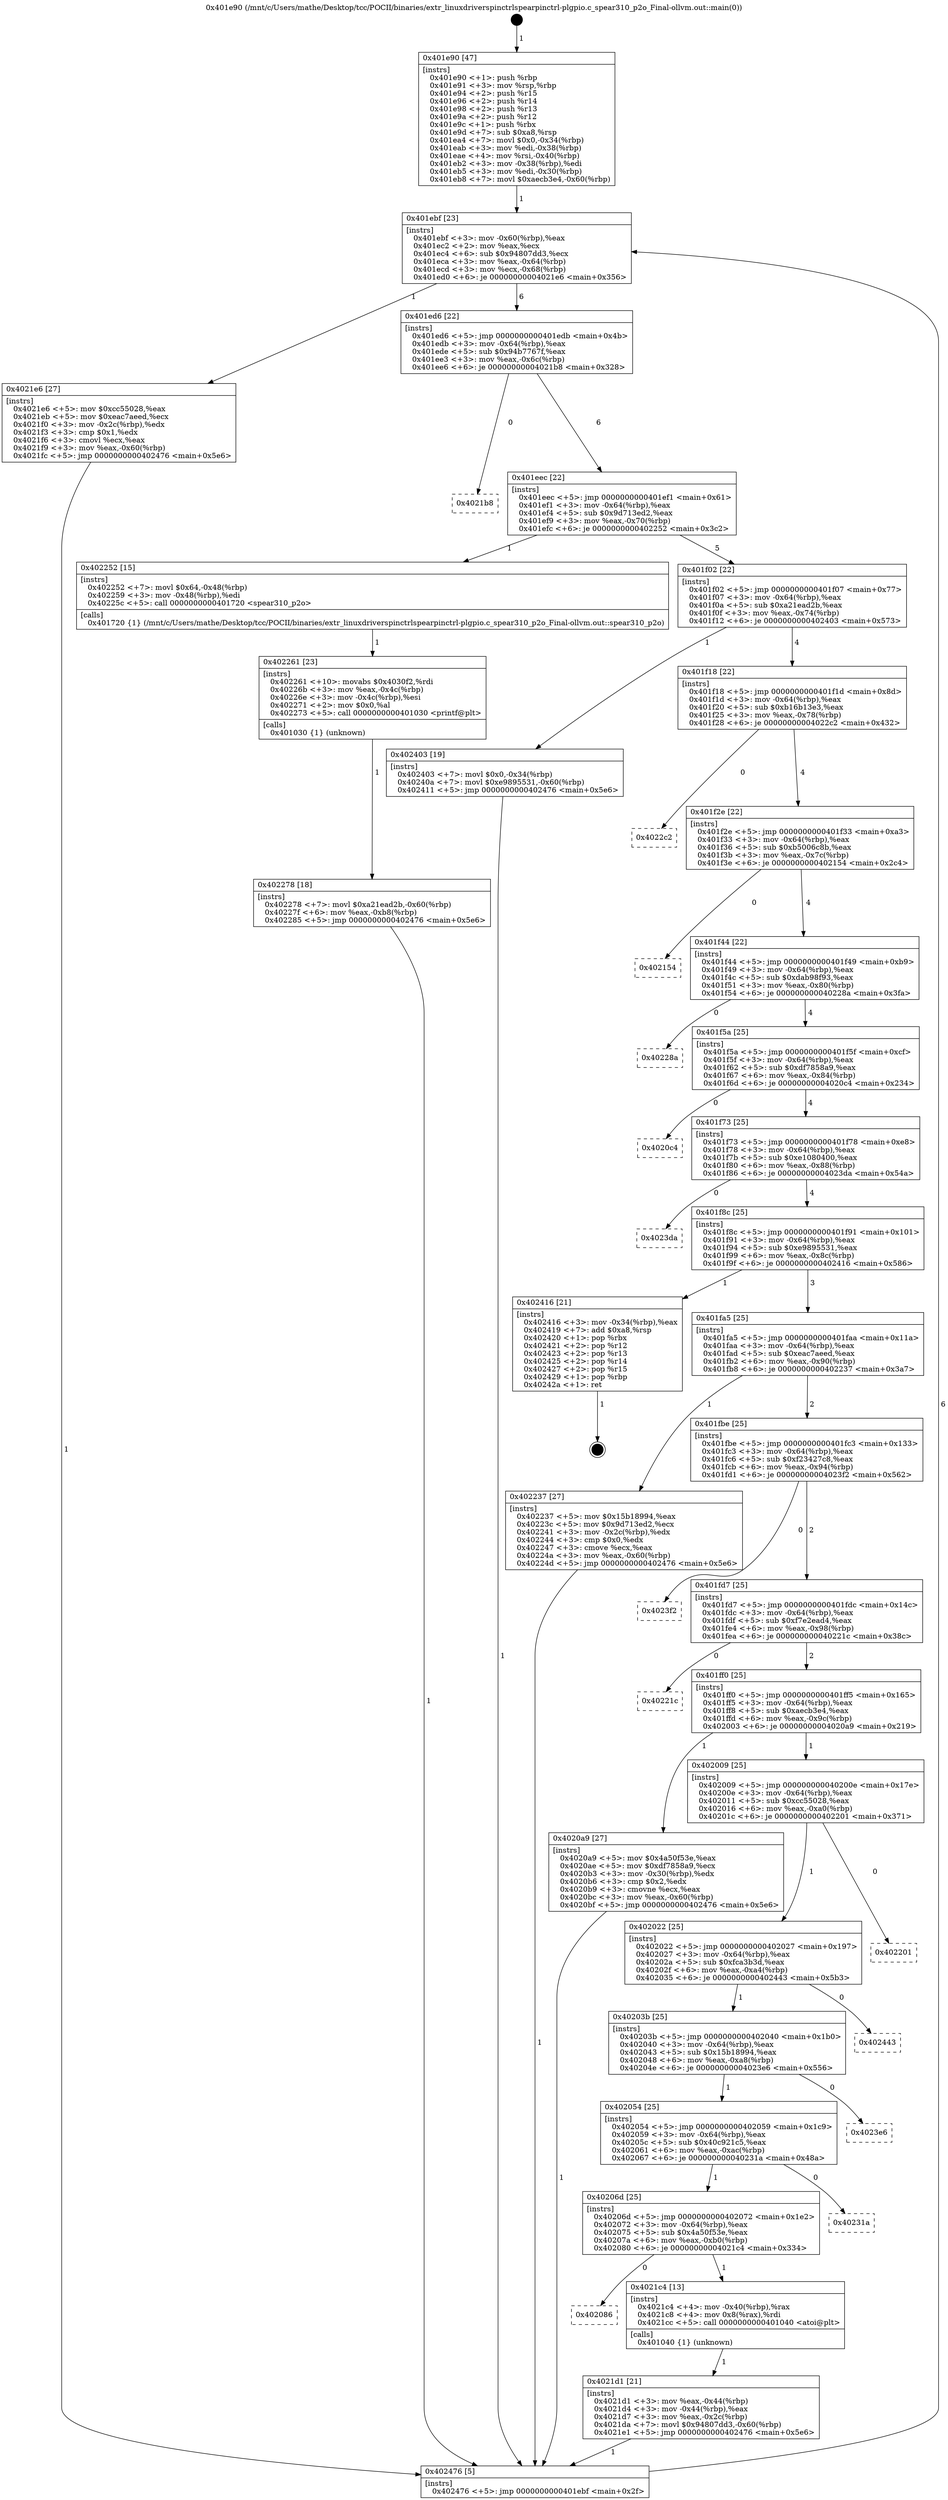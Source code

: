digraph "0x401e90" {
  label = "0x401e90 (/mnt/c/Users/mathe/Desktop/tcc/POCII/binaries/extr_linuxdriverspinctrlspearpinctrl-plgpio.c_spear310_p2o_Final-ollvm.out::main(0))"
  labelloc = "t"
  node[shape=record]

  Entry [label="",width=0.3,height=0.3,shape=circle,fillcolor=black,style=filled]
  "0x401ebf" [label="{
     0x401ebf [23]\l
     | [instrs]\l
     &nbsp;&nbsp;0x401ebf \<+3\>: mov -0x60(%rbp),%eax\l
     &nbsp;&nbsp;0x401ec2 \<+2\>: mov %eax,%ecx\l
     &nbsp;&nbsp;0x401ec4 \<+6\>: sub $0x94807dd3,%ecx\l
     &nbsp;&nbsp;0x401eca \<+3\>: mov %eax,-0x64(%rbp)\l
     &nbsp;&nbsp;0x401ecd \<+3\>: mov %ecx,-0x68(%rbp)\l
     &nbsp;&nbsp;0x401ed0 \<+6\>: je 00000000004021e6 \<main+0x356\>\l
  }"]
  "0x4021e6" [label="{
     0x4021e6 [27]\l
     | [instrs]\l
     &nbsp;&nbsp;0x4021e6 \<+5\>: mov $0xcc55028,%eax\l
     &nbsp;&nbsp;0x4021eb \<+5\>: mov $0xeac7aeed,%ecx\l
     &nbsp;&nbsp;0x4021f0 \<+3\>: mov -0x2c(%rbp),%edx\l
     &nbsp;&nbsp;0x4021f3 \<+3\>: cmp $0x1,%edx\l
     &nbsp;&nbsp;0x4021f6 \<+3\>: cmovl %ecx,%eax\l
     &nbsp;&nbsp;0x4021f9 \<+3\>: mov %eax,-0x60(%rbp)\l
     &nbsp;&nbsp;0x4021fc \<+5\>: jmp 0000000000402476 \<main+0x5e6\>\l
  }"]
  "0x401ed6" [label="{
     0x401ed6 [22]\l
     | [instrs]\l
     &nbsp;&nbsp;0x401ed6 \<+5\>: jmp 0000000000401edb \<main+0x4b\>\l
     &nbsp;&nbsp;0x401edb \<+3\>: mov -0x64(%rbp),%eax\l
     &nbsp;&nbsp;0x401ede \<+5\>: sub $0x94b7767f,%eax\l
     &nbsp;&nbsp;0x401ee3 \<+3\>: mov %eax,-0x6c(%rbp)\l
     &nbsp;&nbsp;0x401ee6 \<+6\>: je 00000000004021b8 \<main+0x328\>\l
  }"]
  Exit [label="",width=0.3,height=0.3,shape=circle,fillcolor=black,style=filled,peripheries=2]
  "0x4021b8" [label="{
     0x4021b8\l
  }", style=dashed]
  "0x401eec" [label="{
     0x401eec [22]\l
     | [instrs]\l
     &nbsp;&nbsp;0x401eec \<+5\>: jmp 0000000000401ef1 \<main+0x61\>\l
     &nbsp;&nbsp;0x401ef1 \<+3\>: mov -0x64(%rbp),%eax\l
     &nbsp;&nbsp;0x401ef4 \<+5\>: sub $0x9d713ed2,%eax\l
     &nbsp;&nbsp;0x401ef9 \<+3\>: mov %eax,-0x70(%rbp)\l
     &nbsp;&nbsp;0x401efc \<+6\>: je 0000000000402252 \<main+0x3c2\>\l
  }"]
  "0x402278" [label="{
     0x402278 [18]\l
     | [instrs]\l
     &nbsp;&nbsp;0x402278 \<+7\>: movl $0xa21ead2b,-0x60(%rbp)\l
     &nbsp;&nbsp;0x40227f \<+6\>: mov %eax,-0xb8(%rbp)\l
     &nbsp;&nbsp;0x402285 \<+5\>: jmp 0000000000402476 \<main+0x5e6\>\l
  }"]
  "0x402252" [label="{
     0x402252 [15]\l
     | [instrs]\l
     &nbsp;&nbsp;0x402252 \<+7\>: movl $0x64,-0x48(%rbp)\l
     &nbsp;&nbsp;0x402259 \<+3\>: mov -0x48(%rbp),%edi\l
     &nbsp;&nbsp;0x40225c \<+5\>: call 0000000000401720 \<spear310_p2o\>\l
     | [calls]\l
     &nbsp;&nbsp;0x401720 \{1\} (/mnt/c/Users/mathe/Desktop/tcc/POCII/binaries/extr_linuxdriverspinctrlspearpinctrl-plgpio.c_spear310_p2o_Final-ollvm.out::spear310_p2o)\l
  }"]
  "0x401f02" [label="{
     0x401f02 [22]\l
     | [instrs]\l
     &nbsp;&nbsp;0x401f02 \<+5\>: jmp 0000000000401f07 \<main+0x77\>\l
     &nbsp;&nbsp;0x401f07 \<+3\>: mov -0x64(%rbp),%eax\l
     &nbsp;&nbsp;0x401f0a \<+5\>: sub $0xa21ead2b,%eax\l
     &nbsp;&nbsp;0x401f0f \<+3\>: mov %eax,-0x74(%rbp)\l
     &nbsp;&nbsp;0x401f12 \<+6\>: je 0000000000402403 \<main+0x573\>\l
  }"]
  "0x402261" [label="{
     0x402261 [23]\l
     | [instrs]\l
     &nbsp;&nbsp;0x402261 \<+10\>: movabs $0x4030f2,%rdi\l
     &nbsp;&nbsp;0x40226b \<+3\>: mov %eax,-0x4c(%rbp)\l
     &nbsp;&nbsp;0x40226e \<+3\>: mov -0x4c(%rbp),%esi\l
     &nbsp;&nbsp;0x402271 \<+2\>: mov $0x0,%al\l
     &nbsp;&nbsp;0x402273 \<+5\>: call 0000000000401030 \<printf@plt\>\l
     | [calls]\l
     &nbsp;&nbsp;0x401030 \{1\} (unknown)\l
  }"]
  "0x402403" [label="{
     0x402403 [19]\l
     | [instrs]\l
     &nbsp;&nbsp;0x402403 \<+7\>: movl $0x0,-0x34(%rbp)\l
     &nbsp;&nbsp;0x40240a \<+7\>: movl $0xe9895531,-0x60(%rbp)\l
     &nbsp;&nbsp;0x402411 \<+5\>: jmp 0000000000402476 \<main+0x5e6\>\l
  }"]
  "0x401f18" [label="{
     0x401f18 [22]\l
     | [instrs]\l
     &nbsp;&nbsp;0x401f18 \<+5\>: jmp 0000000000401f1d \<main+0x8d\>\l
     &nbsp;&nbsp;0x401f1d \<+3\>: mov -0x64(%rbp),%eax\l
     &nbsp;&nbsp;0x401f20 \<+5\>: sub $0xb16b13e3,%eax\l
     &nbsp;&nbsp;0x401f25 \<+3\>: mov %eax,-0x78(%rbp)\l
     &nbsp;&nbsp;0x401f28 \<+6\>: je 00000000004022c2 \<main+0x432\>\l
  }"]
  "0x4021d1" [label="{
     0x4021d1 [21]\l
     | [instrs]\l
     &nbsp;&nbsp;0x4021d1 \<+3\>: mov %eax,-0x44(%rbp)\l
     &nbsp;&nbsp;0x4021d4 \<+3\>: mov -0x44(%rbp),%eax\l
     &nbsp;&nbsp;0x4021d7 \<+3\>: mov %eax,-0x2c(%rbp)\l
     &nbsp;&nbsp;0x4021da \<+7\>: movl $0x94807dd3,-0x60(%rbp)\l
     &nbsp;&nbsp;0x4021e1 \<+5\>: jmp 0000000000402476 \<main+0x5e6\>\l
  }"]
  "0x4022c2" [label="{
     0x4022c2\l
  }", style=dashed]
  "0x401f2e" [label="{
     0x401f2e [22]\l
     | [instrs]\l
     &nbsp;&nbsp;0x401f2e \<+5\>: jmp 0000000000401f33 \<main+0xa3\>\l
     &nbsp;&nbsp;0x401f33 \<+3\>: mov -0x64(%rbp),%eax\l
     &nbsp;&nbsp;0x401f36 \<+5\>: sub $0xb5006c8b,%eax\l
     &nbsp;&nbsp;0x401f3b \<+3\>: mov %eax,-0x7c(%rbp)\l
     &nbsp;&nbsp;0x401f3e \<+6\>: je 0000000000402154 \<main+0x2c4\>\l
  }"]
  "0x402086" [label="{
     0x402086\l
  }", style=dashed]
  "0x402154" [label="{
     0x402154\l
  }", style=dashed]
  "0x401f44" [label="{
     0x401f44 [22]\l
     | [instrs]\l
     &nbsp;&nbsp;0x401f44 \<+5\>: jmp 0000000000401f49 \<main+0xb9\>\l
     &nbsp;&nbsp;0x401f49 \<+3\>: mov -0x64(%rbp),%eax\l
     &nbsp;&nbsp;0x401f4c \<+5\>: sub $0xdab98f93,%eax\l
     &nbsp;&nbsp;0x401f51 \<+3\>: mov %eax,-0x80(%rbp)\l
     &nbsp;&nbsp;0x401f54 \<+6\>: je 000000000040228a \<main+0x3fa\>\l
  }"]
  "0x4021c4" [label="{
     0x4021c4 [13]\l
     | [instrs]\l
     &nbsp;&nbsp;0x4021c4 \<+4\>: mov -0x40(%rbp),%rax\l
     &nbsp;&nbsp;0x4021c8 \<+4\>: mov 0x8(%rax),%rdi\l
     &nbsp;&nbsp;0x4021cc \<+5\>: call 0000000000401040 \<atoi@plt\>\l
     | [calls]\l
     &nbsp;&nbsp;0x401040 \{1\} (unknown)\l
  }"]
  "0x40228a" [label="{
     0x40228a\l
  }", style=dashed]
  "0x401f5a" [label="{
     0x401f5a [25]\l
     | [instrs]\l
     &nbsp;&nbsp;0x401f5a \<+5\>: jmp 0000000000401f5f \<main+0xcf\>\l
     &nbsp;&nbsp;0x401f5f \<+3\>: mov -0x64(%rbp),%eax\l
     &nbsp;&nbsp;0x401f62 \<+5\>: sub $0xdf7858a9,%eax\l
     &nbsp;&nbsp;0x401f67 \<+6\>: mov %eax,-0x84(%rbp)\l
     &nbsp;&nbsp;0x401f6d \<+6\>: je 00000000004020c4 \<main+0x234\>\l
  }"]
  "0x40206d" [label="{
     0x40206d [25]\l
     | [instrs]\l
     &nbsp;&nbsp;0x40206d \<+5\>: jmp 0000000000402072 \<main+0x1e2\>\l
     &nbsp;&nbsp;0x402072 \<+3\>: mov -0x64(%rbp),%eax\l
     &nbsp;&nbsp;0x402075 \<+5\>: sub $0x4a50f53e,%eax\l
     &nbsp;&nbsp;0x40207a \<+6\>: mov %eax,-0xb0(%rbp)\l
     &nbsp;&nbsp;0x402080 \<+6\>: je 00000000004021c4 \<main+0x334\>\l
  }"]
  "0x4020c4" [label="{
     0x4020c4\l
  }", style=dashed]
  "0x401f73" [label="{
     0x401f73 [25]\l
     | [instrs]\l
     &nbsp;&nbsp;0x401f73 \<+5\>: jmp 0000000000401f78 \<main+0xe8\>\l
     &nbsp;&nbsp;0x401f78 \<+3\>: mov -0x64(%rbp),%eax\l
     &nbsp;&nbsp;0x401f7b \<+5\>: sub $0xe1080400,%eax\l
     &nbsp;&nbsp;0x401f80 \<+6\>: mov %eax,-0x88(%rbp)\l
     &nbsp;&nbsp;0x401f86 \<+6\>: je 00000000004023da \<main+0x54a\>\l
  }"]
  "0x40231a" [label="{
     0x40231a\l
  }", style=dashed]
  "0x4023da" [label="{
     0x4023da\l
  }", style=dashed]
  "0x401f8c" [label="{
     0x401f8c [25]\l
     | [instrs]\l
     &nbsp;&nbsp;0x401f8c \<+5\>: jmp 0000000000401f91 \<main+0x101\>\l
     &nbsp;&nbsp;0x401f91 \<+3\>: mov -0x64(%rbp),%eax\l
     &nbsp;&nbsp;0x401f94 \<+5\>: sub $0xe9895531,%eax\l
     &nbsp;&nbsp;0x401f99 \<+6\>: mov %eax,-0x8c(%rbp)\l
     &nbsp;&nbsp;0x401f9f \<+6\>: je 0000000000402416 \<main+0x586\>\l
  }"]
  "0x402054" [label="{
     0x402054 [25]\l
     | [instrs]\l
     &nbsp;&nbsp;0x402054 \<+5\>: jmp 0000000000402059 \<main+0x1c9\>\l
     &nbsp;&nbsp;0x402059 \<+3\>: mov -0x64(%rbp),%eax\l
     &nbsp;&nbsp;0x40205c \<+5\>: sub $0x40c921c5,%eax\l
     &nbsp;&nbsp;0x402061 \<+6\>: mov %eax,-0xac(%rbp)\l
     &nbsp;&nbsp;0x402067 \<+6\>: je 000000000040231a \<main+0x48a\>\l
  }"]
  "0x402416" [label="{
     0x402416 [21]\l
     | [instrs]\l
     &nbsp;&nbsp;0x402416 \<+3\>: mov -0x34(%rbp),%eax\l
     &nbsp;&nbsp;0x402419 \<+7\>: add $0xa8,%rsp\l
     &nbsp;&nbsp;0x402420 \<+1\>: pop %rbx\l
     &nbsp;&nbsp;0x402421 \<+2\>: pop %r12\l
     &nbsp;&nbsp;0x402423 \<+2\>: pop %r13\l
     &nbsp;&nbsp;0x402425 \<+2\>: pop %r14\l
     &nbsp;&nbsp;0x402427 \<+2\>: pop %r15\l
     &nbsp;&nbsp;0x402429 \<+1\>: pop %rbp\l
     &nbsp;&nbsp;0x40242a \<+1\>: ret\l
  }"]
  "0x401fa5" [label="{
     0x401fa5 [25]\l
     | [instrs]\l
     &nbsp;&nbsp;0x401fa5 \<+5\>: jmp 0000000000401faa \<main+0x11a\>\l
     &nbsp;&nbsp;0x401faa \<+3\>: mov -0x64(%rbp),%eax\l
     &nbsp;&nbsp;0x401fad \<+5\>: sub $0xeac7aeed,%eax\l
     &nbsp;&nbsp;0x401fb2 \<+6\>: mov %eax,-0x90(%rbp)\l
     &nbsp;&nbsp;0x401fb8 \<+6\>: je 0000000000402237 \<main+0x3a7\>\l
  }"]
  "0x4023e6" [label="{
     0x4023e6\l
  }", style=dashed]
  "0x402237" [label="{
     0x402237 [27]\l
     | [instrs]\l
     &nbsp;&nbsp;0x402237 \<+5\>: mov $0x15b18994,%eax\l
     &nbsp;&nbsp;0x40223c \<+5\>: mov $0x9d713ed2,%ecx\l
     &nbsp;&nbsp;0x402241 \<+3\>: mov -0x2c(%rbp),%edx\l
     &nbsp;&nbsp;0x402244 \<+3\>: cmp $0x0,%edx\l
     &nbsp;&nbsp;0x402247 \<+3\>: cmove %ecx,%eax\l
     &nbsp;&nbsp;0x40224a \<+3\>: mov %eax,-0x60(%rbp)\l
     &nbsp;&nbsp;0x40224d \<+5\>: jmp 0000000000402476 \<main+0x5e6\>\l
  }"]
  "0x401fbe" [label="{
     0x401fbe [25]\l
     | [instrs]\l
     &nbsp;&nbsp;0x401fbe \<+5\>: jmp 0000000000401fc3 \<main+0x133\>\l
     &nbsp;&nbsp;0x401fc3 \<+3\>: mov -0x64(%rbp),%eax\l
     &nbsp;&nbsp;0x401fc6 \<+5\>: sub $0xf23427c8,%eax\l
     &nbsp;&nbsp;0x401fcb \<+6\>: mov %eax,-0x94(%rbp)\l
     &nbsp;&nbsp;0x401fd1 \<+6\>: je 00000000004023f2 \<main+0x562\>\l
  }"]
  "0x40203b" [label="{
     0x40203b [25]\l
     | [instrs]\l
     &nbsp;&nbsp;0x40203b \<+5\>: jmp 0000000000402040 \<main+0x1b0\>\l
     &nbsp;&nbsp;0x402040 \<+3\>: mov -0x64(%rbp),%eax\l
     &nbsp;&nbsp;0x402043 \<+5\>: sub $0x15b18994,%eax\l
     &nbsp;&nbsp;0x402048 \<+6\>: mov %eax,-0xa8(%rbp)\l
     &nbsp;&nbsp;0x40204e \<+6\>: je 00000000004023e6 \<main+0x556\>\l
  }"]
  "0x4023f2" [label="{
     0x4023f2\l
  }", style=dashed]
  "0x401fd7" [label="{
     0x401fd7 [25]\l
     | [instrs]\l
     &nbsp;&nbsp;0x401fd7 \<+5\>: jmp 0000000000401fdc \<main+0x14c\>\l
     &nbsp;&nbsp;0x401fdc \<+3\>: mov -0x64(%rbp),%eax\l
     &nbsp;&nbsp;0x401fdf \<+5\>: sub $0xf7e2ead4,%eax\l
     &nbsp;&nbsp;0x401fe4 \<+6\>: mov %eax,-0x98(%rbp)\l
     &nbsp;&nbsp;0x401fea \<+6\>: je 000000000040221c \<main+0x38c\>\l
  }"]
  "0x402443" [label="{
     0x402443\l
  }", style=dashed]
  "0x40221c" [label="{
     0x40221c\l
  }", style=dashed]
  "0x401ff0" [label="{
     0x401ff0 [25]\l
     | [instrs]\l
     &nbsp;&nbsp;0x401ff0 \<+5\>: jmp 0000000000401ff5 \<main+0x165\>\l
     &nbsp;&nbsp;0x401ff5 \<+3\>: mov -0x64(%rbp),%eax\l
     &nbsp;&nbsp;0x401ff8 \<+5\>: sub $0xaecb3e4,%eax\l
     &nbsp;&nbsp;0x401ffd \<+6\>: mov %eax,-0x9c(%rbp)\l
     &nbsp;&nbsp;0x402003 \<+6\>: je 00000000004020a9 \<main+0x219\>\l
  }"]
  "0x402022" [label="{
     0x402022 [25]\l
     | [instrs]\l
     &nbsp;&nbsp;0x402022 \<+5\>: jmp 0000000000402027 \<main+0x197\>\l
     &nbsp;&nbsp;0x402027 \<+3\>: mov -0x64(%rbp),%eax\l
     &nbsp;&nbsp;0x40202a \<+5\>: sub $0xfca3b3d,%eax\l
     &nbsp;&nbsp;0x40202f \<+6\>: mov %eax,-0xa4(%rbp)\l
     &nbsp;&nbsp;0x402035 \<+6\>: je 0000000000402443 \<main+0x5b3\>\l
  }"]
  "0x4020a9" [label="{
     0x4020a9 [27]\l
     | [instrs]\l
     &nbsp;&nbsp;0x4020a9 \<+5\>: mov $0x4a50f53e,%eax\l
     &nbsp;&nbsp;0x4020ae \<+5\>: mov $0xdf7858a9,%ecx\l
     &nbsp;&nbsp;0x4020b3 \<+3\>: mov -0x30(%rbp),%edx\l
     &nbsp;&nbsp;0x4020b6 \<+3\>: cmp $0x2,%edx\l
     &nbsp;&nbsp;0x4020b9 \<+3\>: cmovne %ecx,%eax\l
     &nbsp;&nbsp;0x4020bc \<+3\>: mov %eax,-0x60(%rbp)\l
     &nbsp;&nbsp;0x4020bf \<+5\>: jmp 0000000000402476 \<main+0x5e6\>\l
  }"]
  "0x402009" [label="{
     0x402009 [25]\l
     | [instrs]\l
     &nbsp;&nbsp;0x402009 \<+5\>: jmp 000000000040200e \<main+0x17e\>\l
     &nbsp;&nbsp;0x40200e \<+3\>: mov -0x64(%rbp),%eax\l
     &nbsp;&nbsp;0x402011 \<+5\>: sub $0xcc55028,%eax\l
     &nbsp;&nbsp;0x402016 \<+6\>: mov %eax,-0xa0(%rbp)\l
     &nbsp;&nbsp;0x40201c \<+6\>: je 0000000000402201 \<main+0x371\>\l
  }"]
  "0x402476" [label="{
     0x402476 [5]\l
     | [instrs]\l
     &nbsp;&nbsp;0x402476 \<+5\>: jmp 0000000000401ebf \<main+0x2f\>\l
  }"]
  "0x401e90" [label="{
     0x401e90 [47]\l
     | [instrs]\l
     &nbsp;&nbsp;0x401e90 \<+1\>: push %rbp\l
     &nbsp;&nbsp;0x401e91 \<+3\>: mov %rsp,%rbp\l
     &nbsp;&nbsp;0x401e94 \<+2\>: push %r15\l
     &nbsp;&nbsp;0x401e96 \<+2\>: push %r14\l
     &nbsp;&nbsp;0x401e98 \<+2\>: push %r13\l
     &nbsp;&nbsp;0x401e9a \<+2\>: push %r12\l
     &nbsp;&nbsp;0x401e9c \<+1\>: push %rbx\l
     &nbsp;&nbsp;0x401e9d \<+7\>: sub $0xa8,%rsp\l
     &nbsp;&nbsp;0x401ea4 \<+7\>: movl $0x0,-0x34(%rbp)\l
     &nbsp;&nbsp;0x401eab \<+3\>: mov %edi,-0x38(%rbp)\l
     &nbsp;&nbsp;0x401eae \<+4\>: mov %rsi,-0x40(%rbp)\l
     &nbsp;&nbsp;0x401eb2 \<+3\>: mov -0x38(%rbp),%edi\l
     &nbsp;&nbsp;0x401eb5 \<+3\>: mov %edi,-0x30(%rbp)\l
     &nbsp;&nbsp;0x401eb8 \<+7\>: movl $0xaecb3e4,-0x60(%rbp)\l
  }"]
  "0x402201" [label="{
     0x402201\l
  }", style=dashed]
  Entry -> "0x401e90" [label=" 1"]
  "0x401ebf" -> "0x4021e6" [label=" 1"]
  "0x401ebf" -> "0x401ed6" [label=" 6"]
  "0x402416" -> Exit [label=" 1"]
  "0x401ed6" -> "0x4021b8" [label=" 0"]
  "0x401ed6" -> "0x401eec" [label=" 6"]
  "0x402403" -> "0x402476" [label=" 1"]
  "0x401eec" -> "0x402252" [label=" 1"]
  "0x401eec" -> "0x401f02" [label=" 5"]
  "0x402278" -> "0x402476" [label=" 1"]
  "0x401f02" -> "0x402403" [label=" 1"]
  "0x401f02" -> "0x401f18" [label=" 4"]
  "0x402261" -> "0x402278" [label=" 1"]
  "0x401f18" -> "0x4022c2" [label=" 0"]
  "0x401f18" -> "0x401f2e" [label=" 4"]
  "0x402252" -> "0x402261" [label=" 1"]
  "0x401f2e" -> "0x402154" [label=" 0"]
  "0x401f2e" -> "0x401f44" [label=" 4"]
  "0x402237" -> "0x402476" [label=" 1"]
  "0x401f44" -> "0x40228a" [label=" 0"]
  "0x401f44" -> "0x401f5a" [label=" 4"]
  "0x4021e6" -> "0x402476" [label=" 1"]
  "0x401f5a" -> "0x4020c4" [label=" 0"]
  "0x401f5a" -> "0x401f73" [label=" 4"]
  "0x4021c4" -> "0x4021d1" [label=" 1"]
  "0x401f73" -> "0x4023da" [label=" 0"]
  "0x401f73" -> "0x401f8c" [label=" 4"]
  "0x40206d" -> "0x402086" [label=" 0"]
  "0x401f8c" -> "0x402416" [label=" 1"]
  "0x401f8c" -> "0x401fa5" [label=" 3"]
  "0x4021d1" -> "0x402476" [label=" 1"]
  "0x401fa5" -> "0x402237" [label=" 1"]
  "0x401fa5" -> "0x401fbe" [label=" 2"]
  "0x402054" -> "0x40206d" [label=" 1"]
  "0x401fbe" -> "0x4023f2" [label=" 0"]
  "0x401fbe" -> "0x401fd7" [label=" 2"]
  "0x40206d" -> "0x4021c4" [label=" 1"]
  "0x401fd7" -> "0x40221c" [label=" 0"]
  "0x401fd7" -> "0x401ff0" [label=" 2"]
  "0x40203b" -> "0x402054" [label=" 1"]
  "0x401ff0" -> "0x4020a9" [label=" 1"]
  "0x401ff0" -> "0x402009" [label=" 1"]
  "0x4020a9" -> "0x402476" [label=" 1"]
  "0x401e90" -> "0x401ebf" [label=" 1"]
  "0x402476" -> "0x401ebf" [label=" 6"]
  "0x402054" -> "0x40231a" [label=" 0"]
  "0x402009" -> "0x402201" [label=" 0"]
  "0x402009" -> "0x402022" [label=" 1"]
  "0x40203b" -> "0x4023e6" [label=" 0"]
  "0x402022" -> "0x402443" [label=" 0"]
  "0x402022" -> "0x40203b" [label=" 1"]
}
